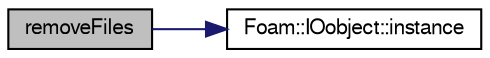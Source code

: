 digraph "removeFiles"
{
  bgcolor="transparent";
  edge [fontname="FreeSans",fontsize="10",labelfontname="FreeSans",labelfontsize="10"];
  node [fontname="FreeSans",fontsize="10",shape=record];
  rankdir="LR";
  Node2952 [label="removeFiles",height=0.2,width=0.4,color="black", fillcolor="grey75", style="filled", fontcolor="black"];
  Node2952 -> Node2953 [color="midnightblue",fontsize="10",style="solid",fontname="FreeSans"];
  Node2953 [label="Foam::IOobject::instance",height=0.2,width=0.4,color="black",URL="$a26142.html#acac6de003b420b848571b5064e50ed89"];
}
